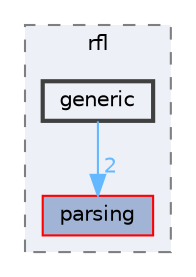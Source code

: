 digraph "external/reflect-cpp/include/rfl/generic"
{
 // LATEX_PDF_SIZE
  bgcolor="transparent";
  edge [fontname=Helvetica,fontsize=10,labelfontname=Helvetica,labelfontsize=10];
  node [fontname=Helvetica,fontsize=10,shape=box,height=0.2,width=0.4];
  compound=true
  subgraph clusterdir_a1c21b4173a2351390497ddcc1ae545f {
    graph [ bgcolor="#edf0f7", pencolor="grey50", label="rfl", fontname=Helvetica,fontsize=10 style="filled,dashed", URL="dir_a1c21b4173a2351390497ddcc1ae545f.html",tooltip=""]
  dir_97727d67746efdc48dc27b8153798aa8 [label="parsing", fillcolor="#a2b4d6", color="red", style="filled", URL="dir_97727d67746efdc48dc27b8153798aa8.html",tooltip=""];
  dir_1adb15e89e0492d471c36605c635e81b [label="generic", fillcolor="#edf0f7", color="grey25", style="filled,bold", URL="dir_1adb15e89e0492d471c36605c635e81b.html",tooltip=""];
  }
  dir_1adb15e89e0492d471c36605c635e81b->dir_97727d67746efdc48dc27b8153798aa8 [headlabel="2", labeldistance=1.5 headhref="dir_000344_000540.html" href="dir_000344_000540.html" color="steelblue1" fontcolor="steelblue1"];
}

